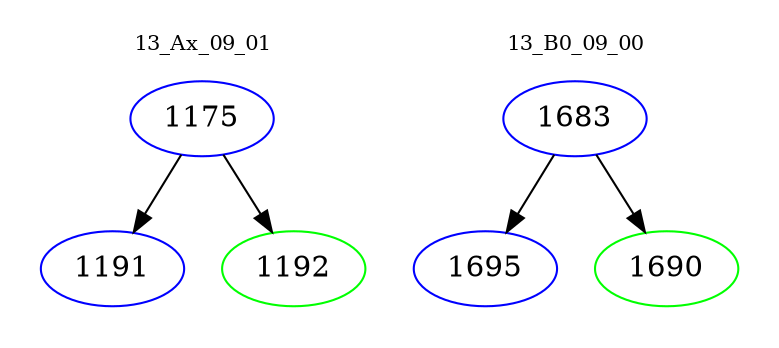 digraph{
subgraph cluster_0 {
color = white
label = "13_Ax_09_01";
fontsize=10;
T0_1175 [label="1175", color="blue"]
T0_1175 -> T0_1191 [color="black"]
T0_1191 [label="1191", color="blue"]
T0_1175 -> T0_1192 [color="black"]
T0_1192 [label="1192", color="green"]
}
subgraph cluster_1 {
color = white
label = "13_B0_09_00";
fontsize=10;
T1_1683 [label="1683", color="blue"]
T1_1683 -> T1_1695 [color="black"]
T1_1695 [label="1695", color="blue"]
T1_1683 -> T1_1690 [color="black"]
T1_1690 [label="1690", color="green"]
}
}
